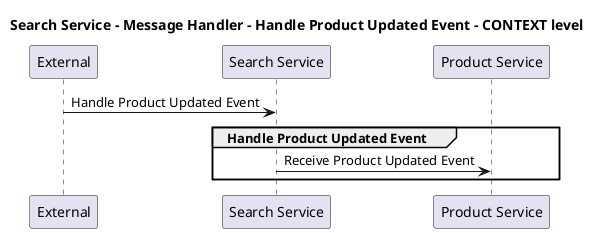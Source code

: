 @startuml

title Search Service - Message Handler - Handle Product Updated Event - CONTEXT level

participant "External" as C4InterFlow.SoftwareSystems.ExternalSystem
participant "Search Service" as ECommercePlatform.SoftwareSystems.SearchService
participant "Product Service" as ECommercePlatform.SoftwareSystems.ProductService

C4InterFlow.SoftwareSystems.ExternalSystem -> ECommercePlatform.SoftwareSystems.SearchService : Handle Product Updated Event
group Handle Product Updated Event
ECommercePlatform.SoftwareSystems.SearchService -> ECommercePlatform.SoftwareSystems.ProductService : Receive Product Updated Event
end


@enduml
